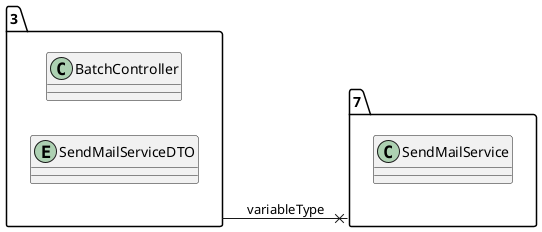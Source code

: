 @startuml 
allow_mixing
left to right direction
package "3"{
class BatchController
entity SendMailServiceDTO

}
package "7"{
class SendMailService

}
"3" --x "7":variableType
@enduml